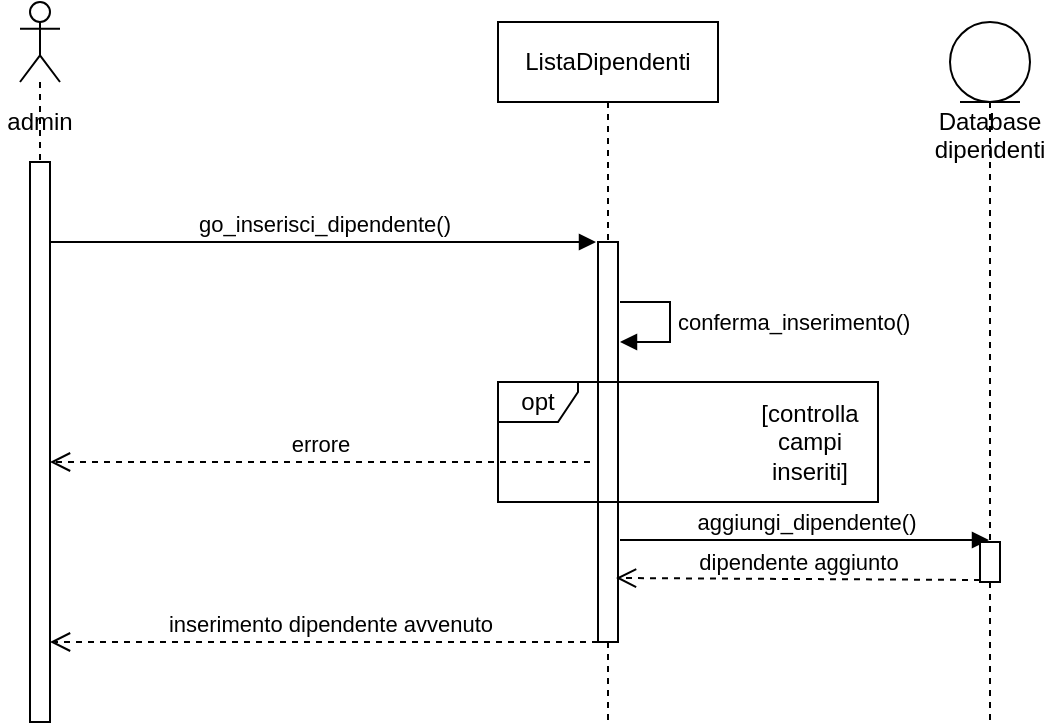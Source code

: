<mxfile version="14.6.13" type="device"><diagram id="hZT1YjcwrENnLa-3PS4J" name="Page-1"><mxGraphModel dx="946" dy="725" grid="1" gridSize="10" guides="1" tooltips="1" connect="1" arrows="1" fold="1" page="1" pageScale="1" pageWidth="827" pageHeight="1169" math="0" shadow="0"><root><mxCell id="0"/><mxCell id="1" parent="0"/><mxCell id="0flmC9ksh5w_2tnINXuJ-1" value="" style="shape=umlLifeline;participant=umlActor;perimeter=lifelinePerimeter;whiteSpace=wrap;html=1;container=1;collapsible=0;recursiveResize=0;verticalAlign=top;spacingTop=36;outlineConnect=0;" parent="1" vertex="1"><mxGeometry x="65" y="40" width="20" height="90" as="geometry"/></mxCell><mxCell id="0flmC9ksh5w_2tnINXuJ-2" value="" style="html=1;points=[];perimeter=orthogonalPerimeter;" parent="1" vertex="1"><mxGeometry x="70" y="120" width="10" height="280" as="geometry"/></mxCell><mxCell id="0flmC9ksh5w_2tnINXuJ-3" value="admin" style="text;html=1;strokeColor=none;fillColor=none;align=center;verticalAlign=middle;whiteSpace=wrap;rounded=0;" parent="1" vertex="1"><mxGeometry x="55" y="90" width="40" height="20" as="geometry"/></mxCell><mxCell id="0flmC9ksh5w_2tnINXuJ-4" value="&lt;div&gt;ListaDipendenti&lt;/div&gt;" style="shape=umlLifeline;perimeter=lifelinePerimeter;whiteSpace=wrap;html=1;container=1;collapsible=0;recursiveResize=0;outlineConnect=0;" parent="1" vertex="1"><mxGeometry x="304" y="50" width="110" height="350" as="geometry"/></mxCell><mxCell id="0flmC9ksh5w_2tnINXuJ-5" value="" style="html=1;points=[];perimeter=orthogonalPerimeter;" parent="0flmC9ksh5w_2tnINXuJ-4" vertex="1"><mxGeometry x="50" y="110" width="10" height="200" as="geometry"/></mxCell><mxCell id="0flmC9ksh5w_2tnINXuJ-6" value="go_inserisci_dipendente()" style="html=1;verticalAlign=bottom;endArrow=block;" parent="1" edge="1"><mxGeometry width="80" relative="1" as="geometry"><mxPoint x="80" y="160" as="sourcePoint"/><mxPoint x="353" y="160" as="targetPoint"/></mxGeometry></mxCell><mxCell id="0flmC9ksh5w_2tnINXuJ-7" value="errore" style="html=1;verticalAlign=bottom;endArrow=open;dashed=1;endSize=8;" parent="1" edge="1"><mxGeometry relative="1" as="geometry"><mxPoint x="350" y="270" as="sourcePoint"/><mxPoint x="80" y="270" as="targetPoint"/></mxGeometry></mxCell><mxCell id="0flmC9ksh5w_2tnINXuJ-13" value="opt" style="shape=umlFrame;whiteSpace=wrap;html=1;width=40;height=20;" parent="1" vertex="1"><mxGeometry x="304" y="230" width="190" height="60" as="geometry"/></mxCell><mxCell id="0flmC9ksh5w_2tnINXuJ-14" value="&lt;div&gt;[controlla campi&lt;/div&gt;&lt;div&gt;inseriti]&lt;/div&gt;" style="text;html=1;strokeColor=none;fillColor=none;align=center;verticalAlign=middle;whiteSpace=wrap;rounded=0;" parent="1" vertex="1"><mxGeometry x="440" y="250" width="40" height="20" as="geometry"/></mxCell><mxCell id="0flmC9ksh5w_2tnINXuJ-15" value="&lt;div&gt;inserimento dipendente avvenuto&lt;/div&gt;" style="html=1;verticalAlign=bottom;endArrow=open;dashed=1;endSize=8;" parent="1" edge="1"><mxGeometry relative="1" as="geometry"><mxPoint x="360" y="360" as="sourcePoint"/><mxPoint x="80" y="360" as="targetPoint"/></mxGeometry></mxCell><mxCell id="0flmC9ksh5w_2tnINXuJ-20" value="conferma_inserimento()" style="edgeStyle=orthogonalEdgeStyle;html=1;align=left;spacingLeft=2;endArrow=block;rounded=0;entryX=1;entryY=0;" parent="1" edge="1"><mxGeometry relative="1" as="geometry"><mxPoint x="365" y="190" as="sourcePoint"/><Array as="points"><mxPoint x="390" y="190"/></Array><mxPoint x="365" y="210" as="targetPoint"/></mxGeometry></mxCell><mxCell id="7EhT-dUFmmV2gJWoXKPF-1" value="Database dipendenti" style="shape=umlLifeline;participant=umlEntity;perimeter=lifelinePerimeter;whiteSpace=wrap;html=1;container=1;collapsible=0;recursiveResize=0;verticalAlign=top;spacingTop=36;outlineConnect=0;" vertex="1" parent="1"><mxGeometry x="530" y="50" width="40" height="350" as="geometry"/></mxCell><mxCell id="7EhT-dUFmmV2gJWoXKPF-2" value="aggiungi_dipendente()" style="html=1;verticalAlign=bottom;endArrow=block;exitX=1.1;exitY=0.725;exitDx=0;exitDy=0;exitPerimeter=0;" edge="1" parent="1"><mxGeometry width="80" relative="1" as="geometry"><mxPoint x="365" y="309" as="sourcePoint"/><mxPoint x="549.5" y="309" as="targetPoint"/></mxGeometry></mxCell><mxCell id="7EhT-dUFmmV2gJWoXKPF-3" value="" style="html=1;points=[];perimeter=orthogonalPerimeter;" vertex="1" parent="1"><mxGeometry x="545" y="310" width="10" height="20" as="geometry"/></mxCell><mxCell id="7EhT-dUFmmV2gJWoXKPF-4" value="dipendente aggiunto" style="html=1;verticalAlign=bottom;endArrow=open;dashed=1;endSize=8;entryX=0.9;entryY=0.84;entryDx=0;entryDy=0;entryPerimeter=0;" edge="1" parent="1" target="0flmC9ksh5w_2tnINXuJ-5"><mxGeometry relative="1" as="geometry"><mxPoint x="545" y="329" as="sourcePoint"/><mxPoint x="465" y="329" as="targetPoint"/></mxGeometry></mxCell></root></mxGraphModel></diagram></mxfile>